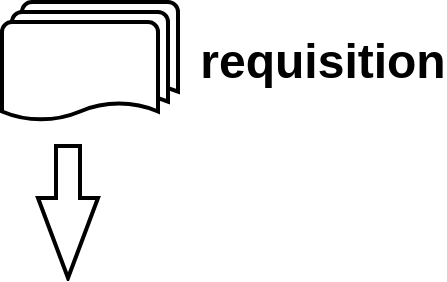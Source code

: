 <mxfile version="26.2.14">
  <diagram name="Page-1" id="qtuaJ3VllJjHdaMDh-Eb">
    <mxGraphModel dx="786" dy="451" grid="1" gridSize="10" guides="1" tooltips="1" connect="1" arrows="1" fold="1" page="1" pageScale="1" pageWidth="850" pageHeight="1100" math="0" shadow="0">
      <root>
        <mxCell id="0" />
        <mxCell id="1" parent="0" />
        <object label="" id="0vW24aEXdJtJIbiapmN4-19">
          <mxCell style="strokeWidth=2;html=1;shape=mxgraph.flowchart.multi-document;whiteSpace=wrap;" vertex="1" parent="1">
            <mxGeometry x="260" y="30" width="88" height="60" as="geometry" />
          </mxCell>
        </object>
        <mxCell id="0vW24aEXdJtJIbiapmN4-20" value="requisition" style="text;strokeColor=none;fillColor=none;html=1;fontSize=24;fontStyle=1;verticalAlign=middle;align=center;" vertex="1" parent="1">
          <mxGeometry x="370" y="40" width="100" height="40" as="geometry" />
        </mxCell>
        <mxCell id="0vW24aEXdJtJIbiapmN4-21" value="" style="verticalLabelPosition=bottom;verticalAlign=top;html=1;strokeWidth=2;shape=mxgraph.arrows2.arrow;dy=0.6;dx=40;notch=0;rotation=90;" vertex="1" parent="1">
          <mxGeometry x="260" y="120" width="66" height="30" as="geometry" />
        </mxCell>
      </root>
    </mxGraphModel>
  </diagram>
</mxfile>
